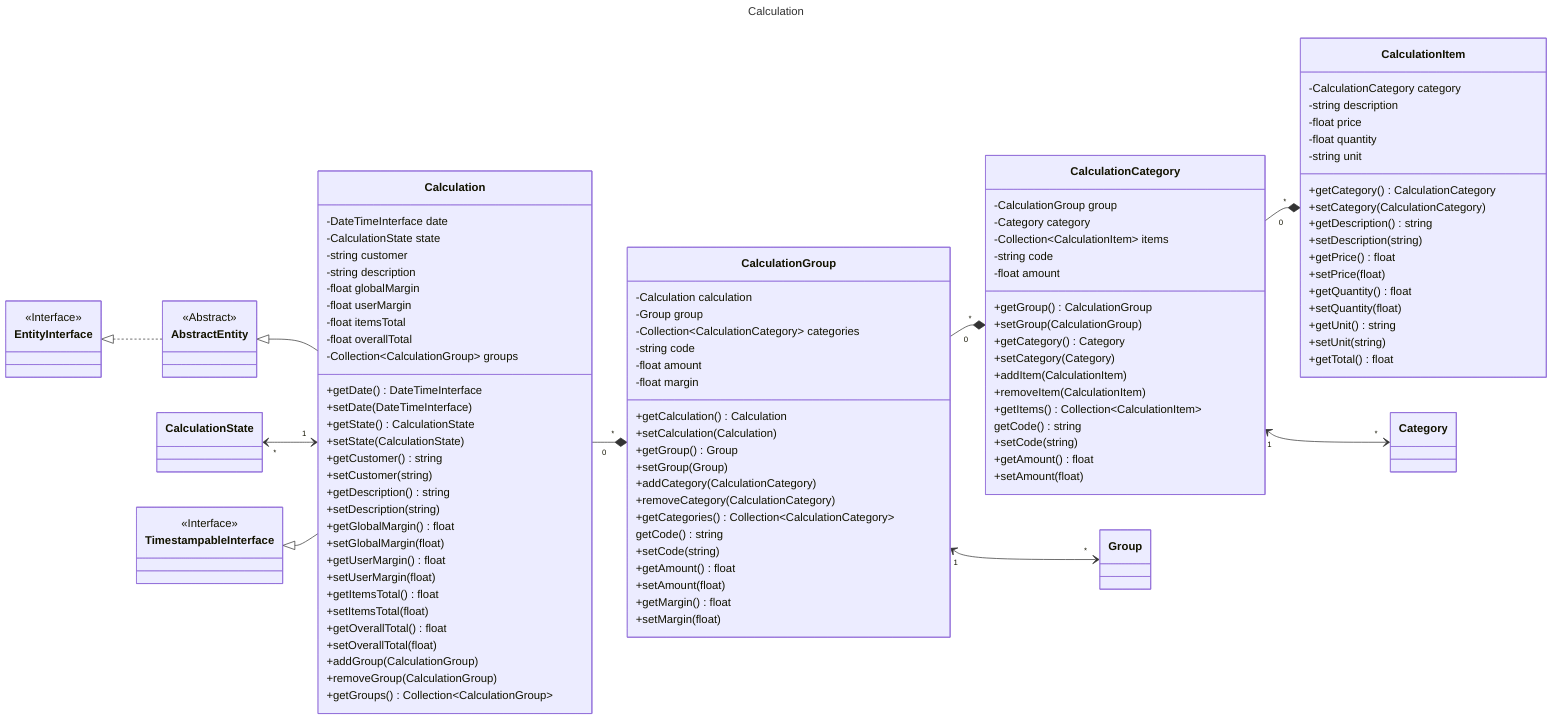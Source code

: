 ---
title: Calculation
---

classDiagram
    direction LR

    class Calculation {
        -DateTimeInterface date
        -CalculationState state
        -string customer
        -string description
        -float globalMargin
        -float userMargin
        -float itemsTotal
        -float overallTotal
        -Collection~CalculationGroup~ groups
        +getDate() DateTimeInterface
        +setDate(DateTimeInterface)
        +getState() CalculationState
        +setState(CalculationState)
        +getCustomer() string
        +setCustomer(string)
        +getDescription() string
        +setDescription(string)
        +getGlobalMargin() float
        +setGlobalMargin(float)
        +getUserMargin() float
        +setUserMargin(float)
        +getItemsTotal() float
        +setItemsTotal(float)
        +getOverallTotal() float
        +setOverallTotal(float)
        +addGroup(CalculationGroup)
        +removeGroup(CalculationGroup)
        +getGroups() Collection~CalculationGroup~
    }

    class CalculationGroup {
        -Calculation calculation
        -Group group
        -Collection~CalculationCategory~ categories
        -string code
        -float amount
        -float margin
        +getCalculation() Calculation
        +setCalculation(Calculation)
        +getGroup() Group
        +setGroup(Group)
        +addCategory(CalculationCategory)
        +removeCategory(CalculationCategory)
        +getCategories() Collection~CalculationCategory~
        getCode() string
        +setCode(string)
        +getAmount() float
        +setAmount(float)
        +getMargin() float
        +setMargin(float)
    }

    class CalculationCategory {
        -CalculationGroup group
        -Category category
        -Collection~CalculationItem~ items
        -string code
        -float amount
        +getGroup() CalculationGroup
        +setGroup(CalculationGroup)
        +getCategory() Category
        +setCategory(Category)
        +addItem(CalculationItem)
        +removeItem(CalculationItem)
        +getItems() Collection~CalculationItem~
        getCode() string
        +setCode(string)
        +getAmount() float
        +setAmount(float)
    }

    class CalculationItem {
        -CalculationCategory category
        -string description
        -float price
        -float quantity
        -string unit
        +getCategory() CalculationCategory
        +setCategory(CalculationCategory)
        +getDescription() string
        +setDescription(string)
        +getPrice() float
        +setPrice(float)
        +getQuantity() float
        +setQuantity(float)
        +getUnit() string
        +setUnit(string)
        +getTotal() float
    }

    class AbstractEntity {
        <<Abstract>>
    }
    class EntityInterface {
        <<Interface>>
    }

    class TimestampableInterface {
        <<Interface>>
    }

    EntityInterface <|.. AbstractEntity
    AbstractEntity <|-- Calculation
    Calculation "0" --* "*" CalculationGroup
    CalculationGroup "0" --* "*" CalculationCategory
    CalculationCategory "0" --* "*" CalculationItem
    CalculationState "*" <--> "1" Calculation
    CalculationGroup "1" <--> "*" Group
    CalculationCategory "1" <--> "*" Category
    TimestampableInterface <|-- Calculation

    click EntityInterface call nodeCallback()
    click AbstractEntity call nodeCallback()
    click CalculationState call nodeCallback()
    click Category call nodeCallback()
    click Group call nodeCallback()
    click TimestampableInterface call nodeCallback()